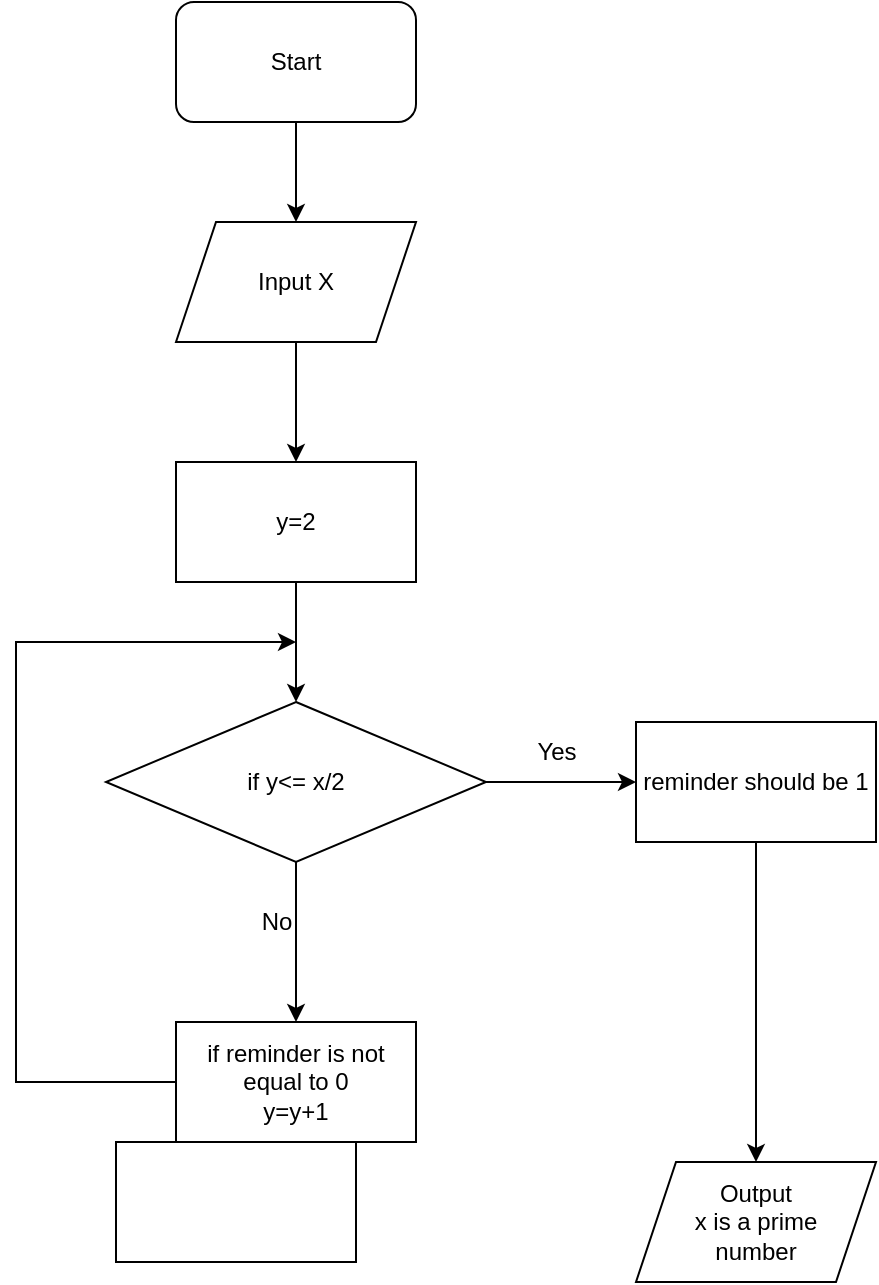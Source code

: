 <mxfile version="20.2.0" type="device"><diagram id="VXZtgpiDZUXlRCE_omSb" name="Page-1"><mxGraphModel dx="868" dy="450" grid="1" gridSize="10" guides="1" tooltips="1" connect="1" arrows="1" fold="1" page="1" pageScale="1" pageWidth="827" pageHeight="1169" math="0" shadow="0"><root><mxCell id="0"/><mxCell id="1" parent="0"/><mxCell id="1HNOhBw8wntM-WePjU6U-4" style="edgeStyle=orthogonalEdgeStyle;rounded=0;orthogonalLoop=1;jettySize=auto;html=1;exitX=0.5;exitY=1;exitDx=0;exitDy=0;entryX=0.5;entryY=0;entryDx=0;entryDy=0;" edge="1" parent="1" source="1HNOhBw8wntM-WePjU6U-1" target="1HNOhBw8wntM-WePjU6U-3"><mxGeometry relative="1" as="geometry"/></mxCell><mxCell id="1HNOhBw8wntM-WePjU6U-1" value="Start" style="rounded=1;whiteSpace=wrap;html=1;" vertex="1" parent="1"><mxGeometry x="210" y="20" width="120" height="60" as="geometry"/></mxCell><mxCell id="1HNOhBw8wntM-WePjU6U-6" style="edgeStyle=orthogonalEdgeStyle;rounded=0;orthogonalLoop=1;jettySize=auto;html=1;exitX=0.5;exitY=1;exitDx=0;exitDy=0;" edge="1" parent="1" source="1HNOhBw8wntM-WePjU6U-3"><mxGeometry relative="1" as="geometry"><mxPoint x="270" y="250" as="targetPoint"/></mxGeometry></mxCell><mxCell id="1HNOhBw8wntM-WePjU6U-3" value="Input X" style="shape=parallelogram;perimeter=parallelogramPerimeter;whiteSpace=wrap;html=1;fixedSize=1;" vertex="1" parent="1"><mxGeometry x="210" y="130" width="120" height="60" as="geometry"/></mxCell><mxCell id="1HNOhBw8wntM-WePjU6U-9" style="edgeStyle=orthogonalEdgeStyle;rounded=0;orthogonalLoop=1;jettySize=auto;html=1;" edge="1" parent="1" source="1HNOhBw8wntM-WePjU6U-7"><mxGeometry relative="1" as="geometry"><mxPoint x="440" y="410" as="targetPoint"/><Array as="points"><mxPoint x="440" y="410"/></Array></mxGeometry></mxCell><mxCell id="1HNOhBw8wntM-WePjU6U-14" style="edgeStyle=orthogonalEdgeStyle;rounded=0;orthogonalLoop=1;jettySize=auto;html=1;exitX=0.5;exitY=1;exitDx=0;exitDy=0;" edge="1" parent="1" source="1HNOhBw8wntM-WePjU6U-7"><mxGeometry relative="1" as="geometry"><mxPoint x="270" y="530" as="targetPoint"/></mxGeometry></mxCell><mxCell id="1HNOhBw8wntM-WePjU6U-7" value="if y&amp;lt;= x/2" style="rhombus;whiteSpace=wrap;html=1;" vertex="1" parent="1"><mxGeometry x="175" y="370" width="190" height="80" as="geometry"/></mxCell><mxCell id="1HNOhBw8wntM-WePjU6U-10" value="Yes" style="text;html=1;align=center;verticalAlign=middle;resizable=0;points=[];autosize=1;strokeColor=none;fillColor=none;" vertex="1" parent="1"><mxGeometry x="380" y="380" width="40" height="30" as="geometry"/></mxCell><mxCell id="1HNOhBw8wntM-WePjU6U-12" style="edgeStyle=orthogonalEdgeStyle;rounded=0;orthogonalLoop=1;jettySize=auto;html=1;exitX=0.5;exitY=1;exitDx=0;exitDy=0;entryX=0.5;entryY=0;entryDx=0;entryDy=0;" edge="1" parent="1" source="1HNOhBw8wntM-WePjU6U-11" target="1HNOhBw8wntM-WePjU6U-7"><mxGeometry relative="1" as="geometry"/></mxCell><mxCell id="1HNOhBw8wntM-WePjU6U-11" value="y=2" style="rounded=0;whiteSpace=wrap;html=1;" vertex="1" parent="1"><mxGeometry x="210" y="250" width="120" height="60" as="geometry"/></mxCell><mxCell id="1HNOhBw8wntM-WePjU6U-18" style="edgeStyle=orthogonalEdgeStyle;rounded=0;orthogonalLoop=1;jettySize=auto;html=1;exitX=0.5;exitY=1;exitDx=0;exitDy=0;" edge="1" parent="1" source="1HNOhBw8wntM-WePjU6U-13" target="1HNOhBw8wntM-WePjU6U-19"><mxGeometry relative="1" as="geometry"><mxPoint x="500" y="600" as="targetPoint"/></mxGeometry></mxCell><mxCell id="1HNOhBw8wntM-WePjU6U-13" value="reminder should be 1" style="rounded=0;whiteSpace=wrap;html=1;" vertex="1" parent="1"><mxGeometry x="440" y="380" width="120" height="60" as="geometry"/></mxCell><mxCell id="1HNOhBw8wntM-WePjU6U-15" value="No" style="text;html=1;align=center;verticalAlign=middle;resizable=0;points=[];autosize=1;strokeColor=none;fillColor=none;" vertex="1" parent="1"><mxGeometry x="240" y="465" width="40" height="30" as="geometry"/></mxCell><mxCell id="1HNOhBw8wntM-WePjU6U-17" style="edgeStyle=orthogonalEdgeStyle;rounded=0;orthogonalLoop=1;jettySize=auto;html=1;exitX=0;exitY=0.5;exitDx=0;exitDy=0;" edge="1" parent="1" source="1HNOhBw8wntM-WePjU6U-16"><mxGeometry relative="1" as="geometry"><mxPoint x="270" y="340" as="targetPoint"/><Array as="points"><mxPoint x="130" y="560"/><mxPoint x="130" y="340"/></Array></mxGeometry></mxCell><mxCell id="1HNOhBw8wntM-WePjU6U-16" value="if reminder is not equal to 0&lt;br&gt;y=y+1" style="rounded=0;whiteSpace=wrap;html=1;" vertex="1" parent="1"><mxGeometry x="210" y="530" width="120" height="60" as="geometry"/></mxCell><mxCell id="1HNOhBw8wntM-WePjU6U-19" value="Output&lt;br&gt;x is a prime &lt;br&gt;number" style="shape=parallelogram;perimeter=parallelogramPerimeter;whiteSpace=wrap;html=1;fixedSize=1;" vertex="1" parent="1"><mxGeometry x="440" y="600" width="120" height="60" as="geometry"/></mxCell><mxCell id="1HNOhBw8wntM-WePjU6U-20" value="" style="whiteSpace=wrap;html=1;" vertex="1" parent="1"><mxGeometry x="180" y="590" width="120" height="60" as="geometry"/></mxCell></root></mxGraphModel></diagram></mxfile>